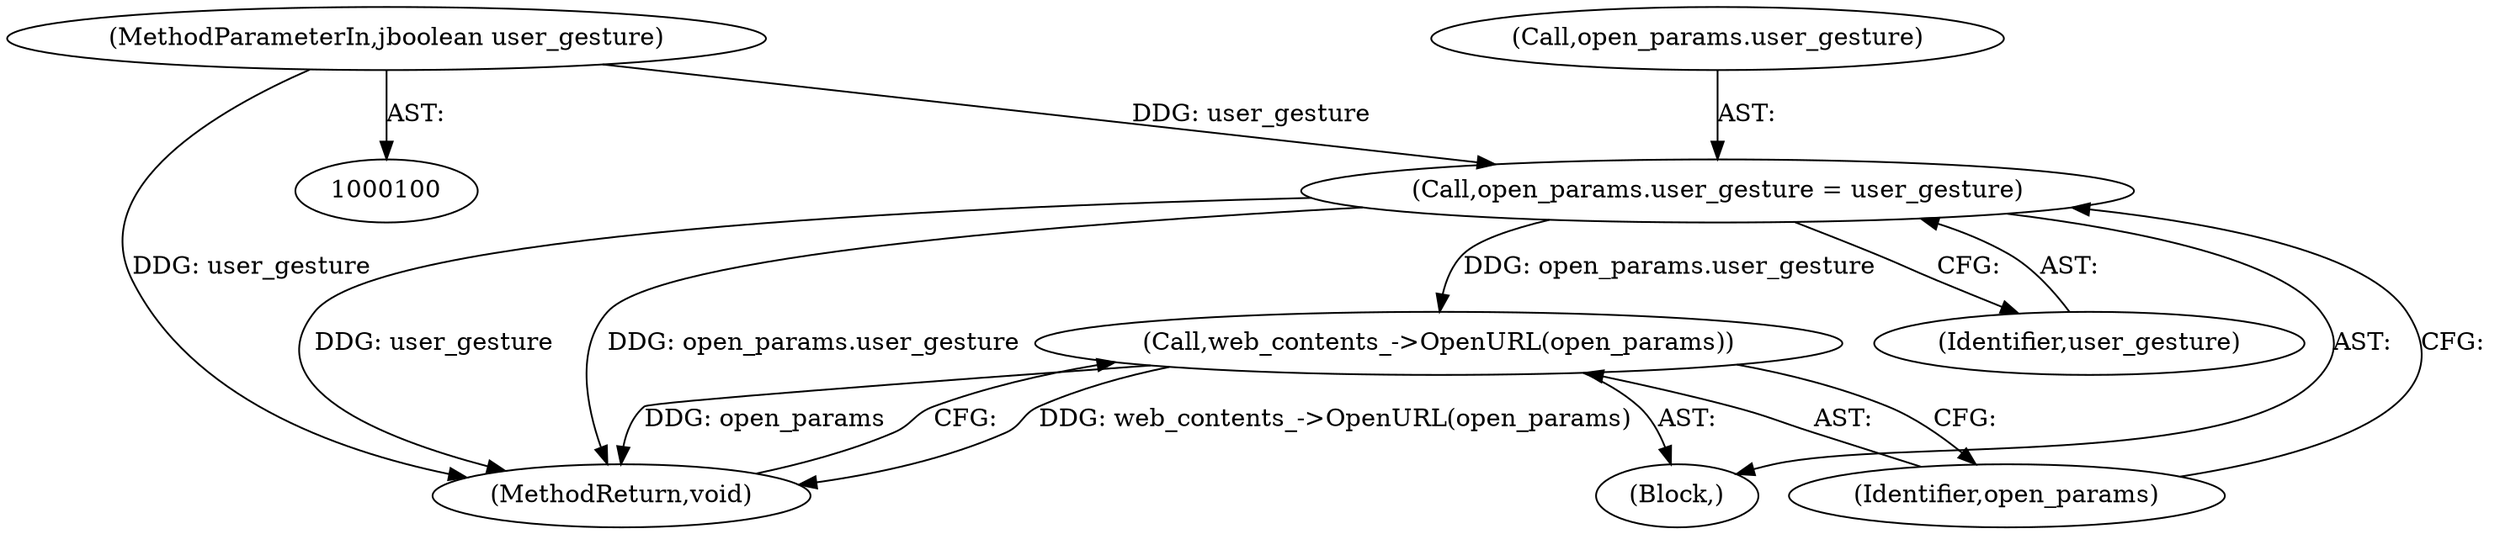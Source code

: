 digraph "1_Chrome_6b96dd532af164a73f2aac757bafff58211aca2c_0@API" {
"1000109" [label="(Call,open_params.user_gesture = user_gesture)"];
"1000104" [label="(MethodParameterIn,jboolean user_gesture)"];
"1000114" [label="(Call,web_contents_->OpenURL(open_params))"];
"1000115" [label="(Identifier,open_params)"];
"1000104" [label="(MethodParameterIn,jboolean user_gesture)"];
"1000116" [label="(MethodReturn,void)"];
"1000110" [label="(Call,open_params.user_gesture)"];
"1000109" [label="(Call,open_params.user_gesture = user_gesture)"];
"1000114" [label="(Call,web_contents_->OpenURL(open_params))"];
"1000113" [label="(Identifier,user_gesture)"];
"1000106" [label="(Block,)"];
"1000109" -> "1000106"  [label="AST: "];
"1000109" -> "1000113"  [label="CFG: "];
"1000110" -> "1000109"  [label="AST: "];
"1000113" -> "1000109"  [label="AST: "];
"1000115" -> "1000109"  [label="CFG: "];
"1000109" -> "1000116"  [label="DDG: user_gesture"];
"1000109" -> "1000116"  [label="DDG: open_params.user_gesture"];
"1000104" -> "1000109"  [label="DDG: user_gesture"];
"1000109" -> "1000114"  [label="DDG: open_params.user_gesture"];
"1000104" -> "1000100"  [label="AST: "];
"1000104" -> "1000116"  [label="DDG: user_gesture"];
"1000114" -> "1000106"  [label="AST: "];
"1000114" -> "1000115"  [label="CFG: "];
"1000115" -> "1000114"  [label="AST: "];
"1000116" -> "1000114"  [label="CFG: "];
"1000114" -> "1000116"  [label="DDG: web_contents_->OpenURL(open_params)"];
"1000114" -> "1000116"  [label="DDG: open_params"];
}
